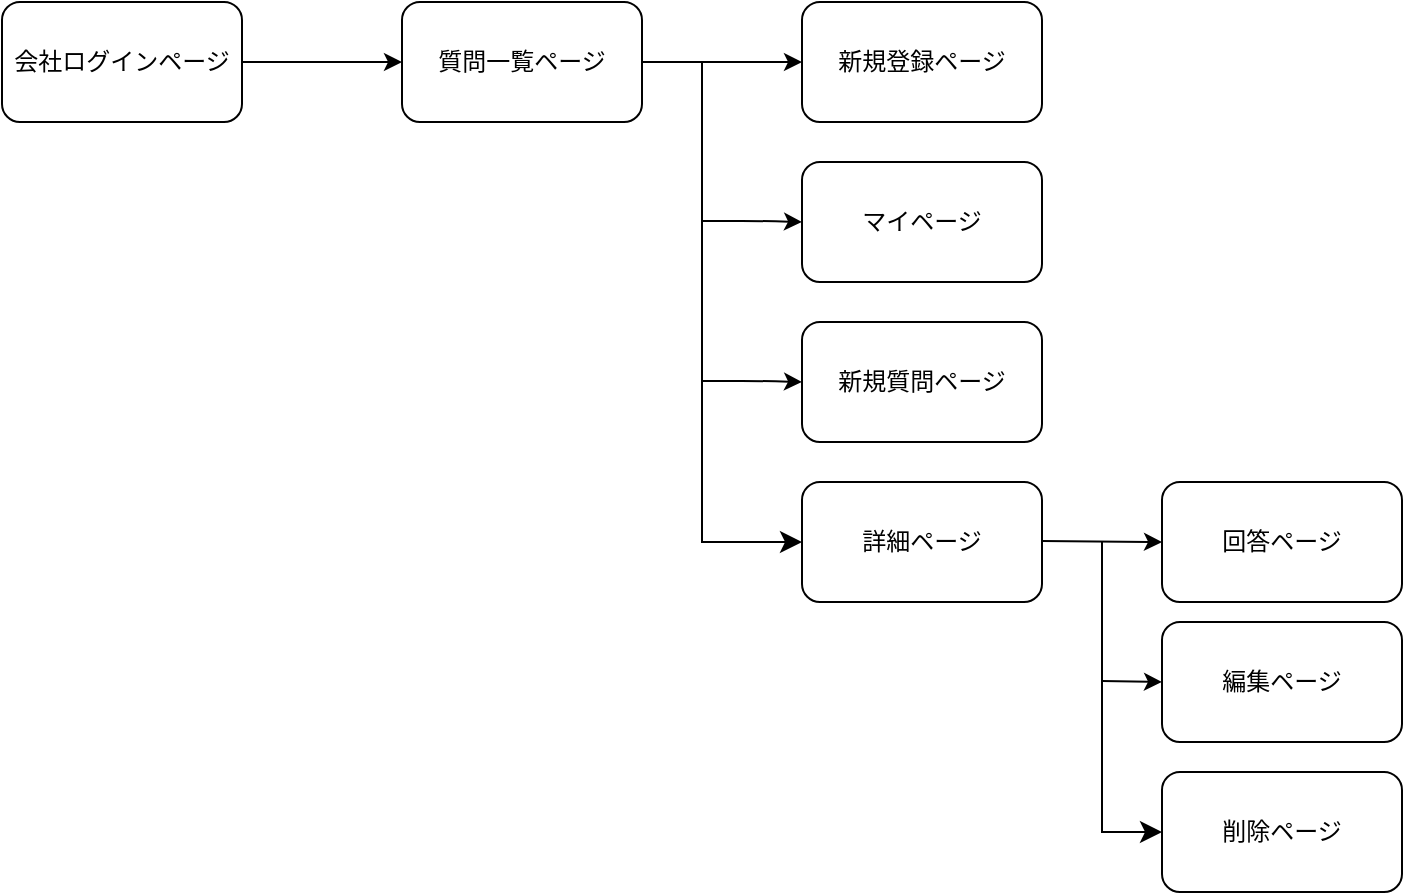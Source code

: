 <mxfile>
    <diagram id="bmN40m7tIxSqm6P5wA1D" name="ページ1">
        <mxGraphModel dx="581" dy="916" grid="1" gridSize="10" guides="1" tooltips="1" connect="1" arrows="1" fold="1" page="1" pageScale="1" pageWidth="827" pageHeight="1169" math="0" shadow="0">
            <root>
                <mxCell id="0"/>
                <mxCell id="1" parent="0"/>
                <mxCell id="14" value="" style="edgeStyle=none;html=1;rounded=1;" edge="1" parent="1" source="2" target="4">
                    <mxGeometry relative="1" as="geometry"/>
                </mxCell>
                <mxCell id="2" value="会社ログインページ" style="rounded=1;whiteSpace=wrap;html=1;" vertex="1" parent="1">
                    <mxGeometry x="20" y="200" width="120" height="60" as="geometry"/>
                </mxCell>
                <mxCell id="15" value="" style="edgeStyle=none;html=1;rounded=1;" edge="1" parent="1" source="4" target="5">
                    <mxGeometry relative="1" as="geometry"/>
                </mxCell>
                <mxCell id="4" value="質問一覧ページ" style="rounded=1;whiteSpace=wrap;html=1;" vertex="1" parent="1">
                    <mxGeometry x="220" y="200" width="120" height="60" as="geometry"/>
                </mxCell>
                <mxCell id="5" value="新規登録ページ" style="rounded=1;whiteSpace=wrap;html=1;" vertex="1" parent="1">
                    <mxGeometry x="420" y="200" width="120" height="60" as="geometry"/>
                </mxCell>
                <mxCell id="6" value="マイページ" style="rounded=1;whiteSpace=wrap;html=1;" vertex="1" parent="1">
                    <mxGeometry x="420" y="280" width="120" height="60" as="geometry"/>
                </mxCell>
                <mxCell id="8" value="新規質問ページ" style="rounded=1;whiteSpace=wrap;html=1;" vertex="1" parent="1">
                    <mxGeometry x="420" y="360" width="120" height="60" as="geometry"/>
                </mxCell>
                <mxCell id="9" value="詳細ページ" style="rounded=1;whiteSpace=wrap;html=1;" vertex="1" parent="1">
                    <mxGeometry x="420" y="440" width="120" height="60" as="geometry"/>
                </mxCell>
                <mxCell id="10" value="回答ページ" style="rounded=1;whiteSpace=wrap;html=1;" vertex="1" parent="1">
                    <mxGeometry x="600" y="440" width="120" height="60" as="geometry"/>
                </mxCell>
                <mxCell id="11" value="編集ページ" style="rounded=1;whiteSpace=wrap;html=1;" vertex="1" parent="1">
                    <mxGeometry x="600" y="510" width="120" height="60" as="geometry"/>
                </mxCell>
                <mxCell id="12" value="削除ページ" style="rounded=1;whiteSpace=wrap;html=1;" vertex="1" parent="1">
                    <mxGeometry x="600" y="585" width="120" height="60" as="geometry"/>
                </mxCell>
                <mxCell id="22" value="" style="edgeStyle=elbowEdgeStyle;elbow=vertical;endArrow=classic;html=1;curved=0;rounded=0;endSize=8;startSize=8;" edge="1" parent="1">
                    <mxGeometry width="50" height="50" relative="1" as="geometry">
                        <mxPoint x="370" y="230" as="sourcePoint"/>
                        <mxPoint x="420" y="470" as="targetPoint"/>
                        <Array as="points">
                            <mxPoint x="370" y="470"/>
                        </Array>
                    </mxGeometry>
                </mxCell>
                <mxCell id="23" value="" style="endArrow=classic;html=1;rounded=1;" edge="1" parent="1">
                    <mxGeometry width="50" height="50" relative="1" as="geometry">
                        <mxPoint x="370" y="309.5" as="sourcePoint"/>
                        <mxPoint x="420" y="310" as="targetPoint"/>
                        <Array as="points">
                            <mxPoint x="400" y="309.5"/>
                        </Array>
                    </mxGeometry>
                </mxCell>
                <mxCell id="24" value="" style="endArrow=classic;html=1;rounded=1;" edge="1" parent="1">
                    <mxGeometry width="50" height="50" relative="1" as="geometry">
                        <mxPoint x="370" y="389.5" as="sourcePoint"/>
                        <mxPoint x="420" y="390" as="targetPoint"/>
                        <Array as="points">
                            <mxPoint x="400" y="389.5"/>
                        </Array>
                    </mxGeometry>
                </mxCell>
                <mxCell id="26" value="" style="endArrow=classic;html=1;rounded=1;" edge="1" parent="1">
                    <mxGeometry width="50" height="50" relative="1" as="geometry">
                        <mxPoint x="540" y="469.5" as="sourcePoint"/>
                        <mxPoint x="600" y="470" as="targetPoint"/>
                    </mxGeometry>
                </mxCell>
                <mxCell id="27" value="" style="edgeStyle=elbowEdgeStyle;elbow=horizontal;endArrow=classic;html=1;curved=0;rounded=0;endSize=8;startSize=8;entryX=0;entryY=0.5;entryDx=0;entryDy=0;" edge="1" parent="1" target="12">
                    <mxGeometry width="50" height="50" relative="1" as="geometry">
                        <mxPoint x="570" y="470" as="sourcePoint"/>
                        <mxPoint x="590" y="550" as="targetPoint"/>
                        <Array as="points">
                            <mxPoint x="570" y="550"/>
                            <mxPoint x="570" y="560"/>
                            <mxPoint x="570" y="570"/>
                        </Array>
                    </mxGeometry>
                </mxCell>
                <mxCell id="28" value="" style="endArrow=classic;html=1;rounded=1;" edge="1" parent="1">
                    <mxGeometry width="50" height="50" relative="1" as="geometry">
                        <mxPoint x="570" y="539.5" as="sourcePoint"/>
                        <mxPoint x="600" y="540" as="targetPoint"/>
                        <Array as="points"/>
                    </mxGeometry>
                </mxCell>
            </root>
        </mxGraphModel>
    </diagram>
</mxfile>